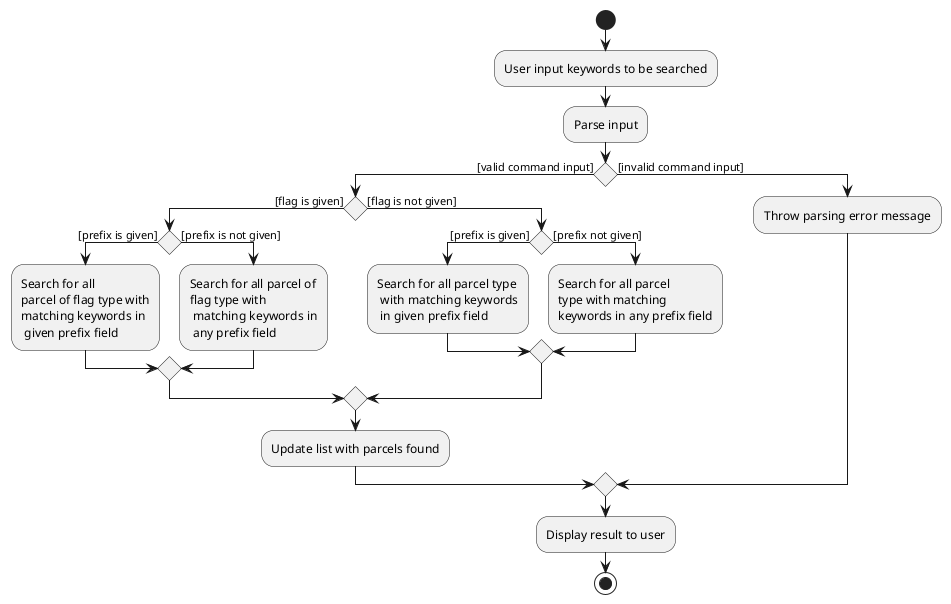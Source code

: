 @startuml
start
:User input keywords to be searched;
:Parse input;
if () then ([valid command input])
If () then ([flag is given])
    If () then ([prefix is given])
        :Search for all
        parcel of flag type with
        matching keywords in
         given prefix field;
    else ([prefix is not given])
        :Search for all parcel of
        flag type with
         matching keywords in
         any prefix field;
    endif
else ([flag is not given])
    if () then ([prefix is given])
        :Search for all parcel type
         with matching keywords
         in given prefix field;
    else ([prefix not given])
    :Search for all parcel
    type with matching
    keywords in any prefix field;
    endif
endif
    :Update list with parcels found;
else ([invalid command input])
    :Throw parsing error message;
endif
:Display result to user;
stop
@enduml
